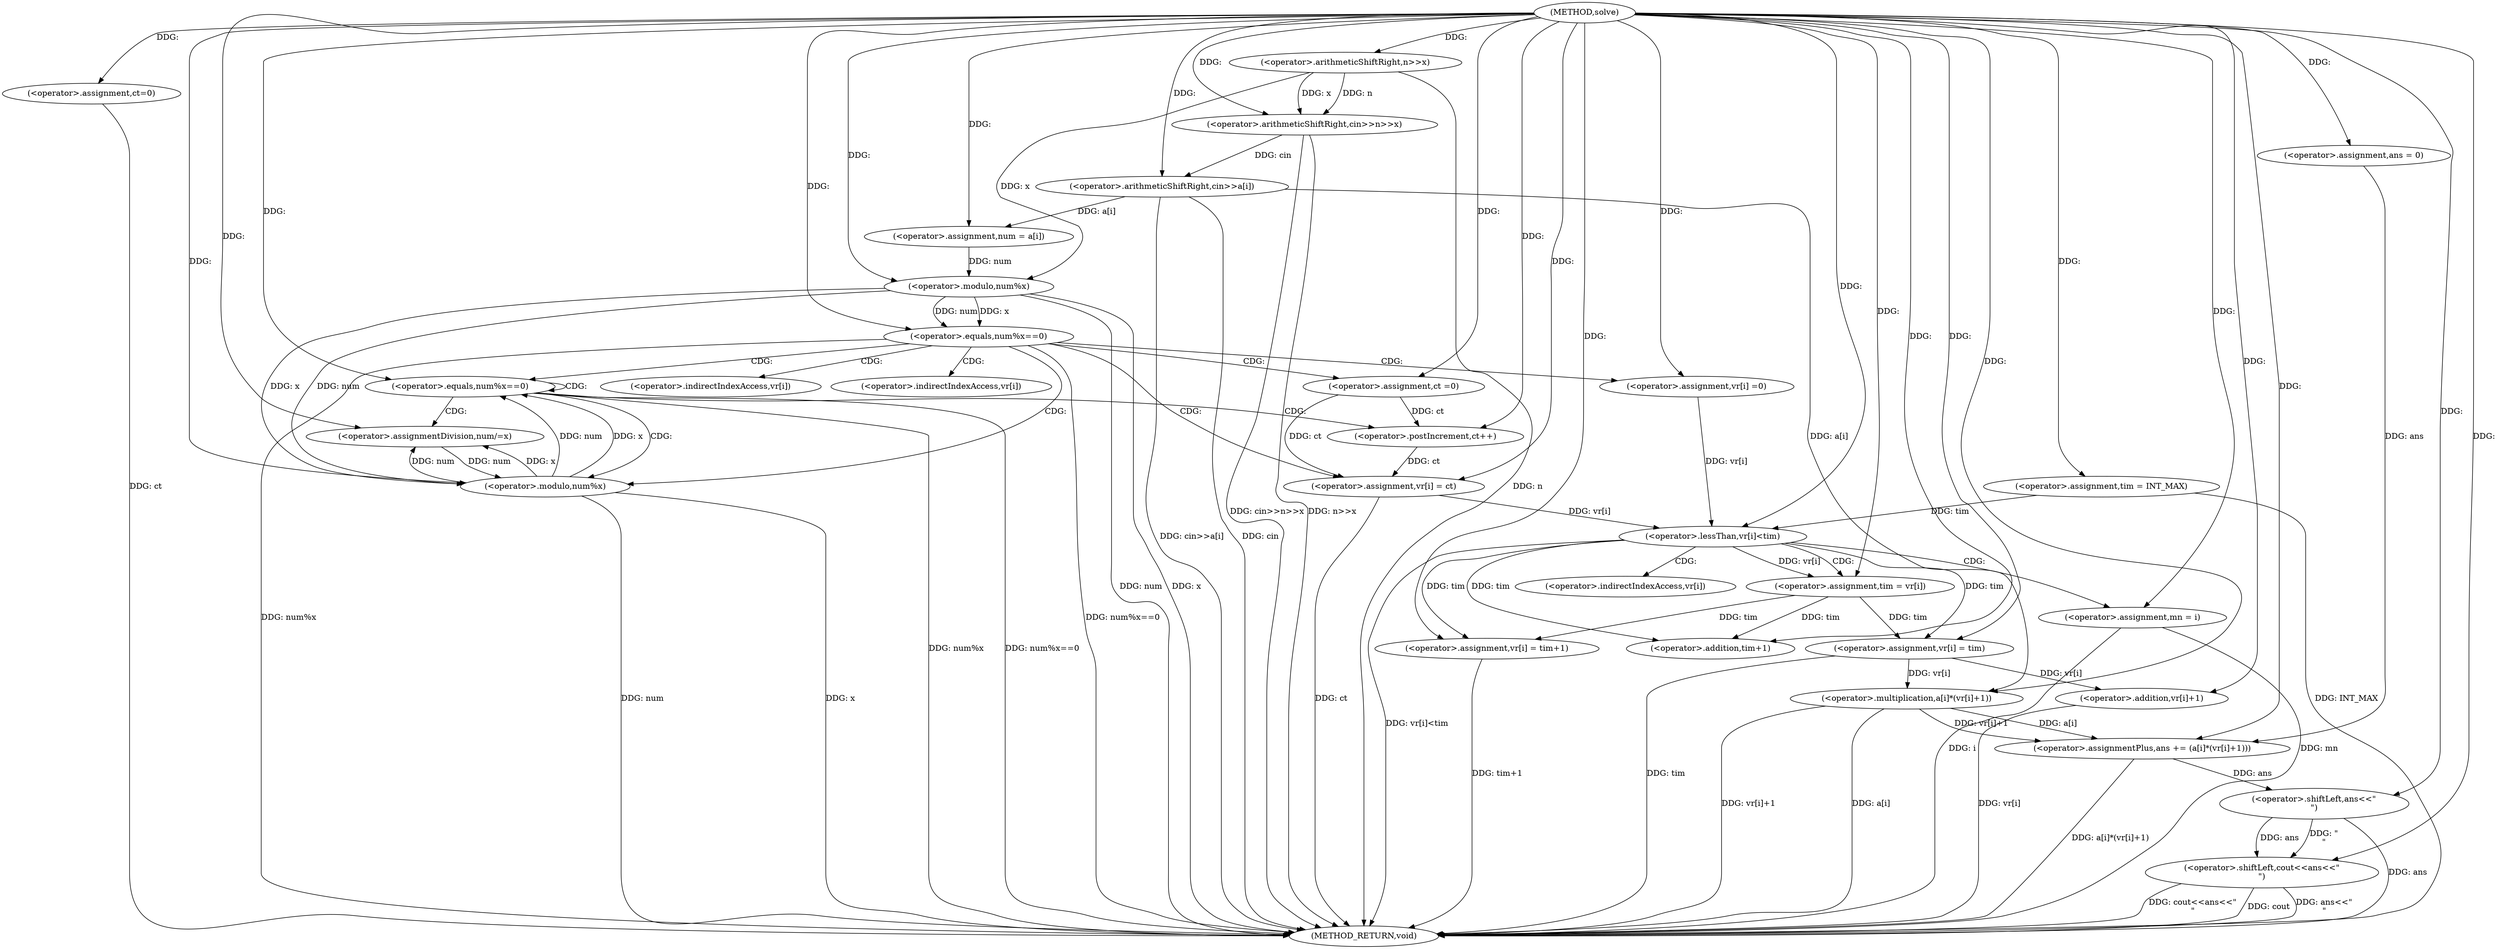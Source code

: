 digraph "solve" {  
"1000117" [label = "(METHOD,solve)" ]
"1000235" [label = "(METHOD_RETURN,void)" ]
"1000121" [label = "(<operator>.arithmeticShiftRight,cin>>n>>x)" ]
"1000136" [label = "(<operator>.assignment,ct=0)" ]
"1000181" [label = "(<operator>.assignment,tim = INT_MAX)" ]
"1000215" [label = "(<operator>.assignment,ans = 0)" ]
"1000230" [label = "(<operator>.shiftLeft,cout<<ans<<\"\n\")" ]
"1000128" [label = "(<operator>.arithmeticShiftRight,cin>>a[i])" ]
"1000140" [label = "(<operator>.assignment,num = a[i])" ]
"1000201" [label = "(<operator>.assignment,vr[i] = tim+1)" ]
"1000209" [label = "(<operator>.assignment,vr[i] = tim)" ]
"1000219" [label = "(<operator>.assignmentPlus,ans += (a[i]*(vr[i]+1)))" ]
"1000123" [label = "(<operator>.arithmeticShiftRight,n>>x)" ]
"1000146" [label = "(<operator>.equals,num%x==0)" ]
"1000186" [label = "(<operator>.lessThan,vr[i]<tim)" ]
"1000232" [label = "(<operator>.shiftLeft,ans<<\"\n\")" ]
"1000152" [label = "(<operator>.assignment,ct =0)" ]
"1000167" [label = "(<operator>.assignment,vr[i] = ct)" ]
"1000192" [label = "(<operator>.assignment,mn = i)" ]
"1000195" [label = "(<operator>.assignment,tim = vr[i])" ]
"1000205" [label = "(<operator>.addition,tim+1)" ]
"1000221" [label = "(<operator>.multiplication,a[i]*(vr[i]+1))" ]
"1000147" [label = "(<operator>.modulo,num%x)" ]
"1000156" [label = "(<operator>.equals,num%x==0)" ]
"1000174" [label = "(<operator>.assignment,vr[i] =0)" ]
"1000225" [label = "(<operator>.addition,vr[i]+1)" ]
"1000162" [label = "(<operator>.postIncrement,ct++)" ]
"1000164" [label = "(<operator>.assignmentDivision,num/=x)" ]
"1000157" [label = "(<operator>.modulo,num%x)" ]
"1000168" [label = "(<operator>.indirectIndexAccess,vr[i])" ]
"1000197" [label = "(<operator>.indirectIndexAccess,vr[i])" ]
"1000175" [label = "(<operator>.indirectIndexAccess,vr[i])" ]
  "1000123" -> "1000235"  [ label = "DDG: n"] 
  "1000121" -> "1000235"  [ label = "DDG: n>>x"] 
  "1000121" -> "1000235"  [ label = "DDG: cin>>n>>x"] 
  "1000128" -> "1000235"  [ label = "DDG: cin"] 
  "1000128" -> "1000235"  [ label = "DDG: cin>>a[i]"] 
  "1000136" -> "1000235"  [ label = "DDG: ct"] 
  "1000147" -> "1000235"  [ label = "DDG: num"] 
  "1000147" -> "1000235"  [ label = "DDG: x"] 
  "1000146" -> "1000235"  [ label = "DDG: num%x"] 
  "1000146" -> "1000235"  [ label = "DDG: num%x==0"] 
  "1000157" -> "1000235"  [ label = "DDG: num"] 
  "1000157" -> "1000235"  [ label = "DDG: x"] 
  "1000156" -> "1000235"  [ label = "DDG: num%x"] 
  "1000156" -> "1000235"  [ label = "DDG: num%x==0"] 
  "1000167" -> "1000235"  [ label = "DDG: ct"] 
  "1000186" -> "1000235"  [ label = "DDG: vr[i]<tim"] 
  "1000192" -> "1000235"  [ label = "DDG: mn"] 
  "1000192" -> "1000235"  [ label = "DDG: i"] 
  "1000201" -> "1000235"  [ label = "DDG: tim+1"] 
  "1000209" -> "1000235"  [ label = "DDG: tim"] 
  "1000221" -> "1000235"  [ label = "DDG: a[i]"] 
  "1000225" -> "1000235"  [ label = "DDG: vr[i]"] 
  "1000221" -> "1000235"  [ label = "DDG: vr[i]+1"] 
  "1000219" -> "1000235"  [ label = "DDG: a[i]*(vr[i]+1)"] 
  "1000232" -> "1000235"  [ label = "DDG: ans"] 
  "1000230" -> "1000235"  [ label = "DDG: ans<<\"\n\""] 
  "1000230" -> "1000235"  [ label = "DDG: cout<<ans<<\"\n\""] 
  "1000181" -> "1000235"  [ label = "DDG: INT_MAX"] 
  "1000230" -> "1000235"  [ label = "DDG: cout"] 
  "1000117" -> "1000136"  [ label = "DDG: "] 
  "1000117" -> "1000181"  [ label = "DDG: "] 
  "1000117" -> "1000215"  [ label = "DDG: "] 
  "1000117" -> "1000121"  [ label = "DDG: "] 
  "1000123" -> "1000121"  [ label = "DDG: n"] 
  "1000123" -> "1000121"  [ label = "DDG: x"] 
  "1000128" -> "1000140"  [ label = "DDG: a[i]"] 
  "1000117" -> "1000201"  [ label = "DDG: "] 
  "1000186" -> "1000201"  [ label = "DDG: tim"] 
  "1000195" -> "1000201"  [ label = "DDG: tim"] 
  "1000117" -> "1000209"  [ label = "DDG: "] 
  "1000186" -> "1000209"  [ label = "DDG: tim"] 
  "1000195" -> "1000209"  [ label = "DDG: tim"] 
  "1000221" -> "1000219"  [ label = "DDG: a[i]"] 
  "1000221" -> "1000219"  [ label = "DDG: vr[i]+1"] 
  "1000117" -> "1000230"  [ label = "DDG: "] 
  "1000232" -> "1000230"  [ label = "DDG: \"\n\""] 
  "1000232" -> "1000230"  [ label = "DDG: ans"] 
  "1000117" -> "1000123"  [ label = "DDG: "] 
  "1000121" -> "1000128"  [ label = "DDG: cin"] 
  "1000117" -> "1000128"  [ label = "DDG: "] 
  "1000117" -> "1000140"  [ label = "DDG: "] 
  "1000215" -> "1000219"  [ label = "DDG: ans"] 
  "1000117" -> "1000219"  [ label = "DDG: "] 
  "1000219" -> "1000232"  [ label = "DDG: ans"] 
  "1000117" -> "1000232"  [ label = "DDG: "] 
  "1000147" -> "1000146"  [ label = "DDG: num"] 
  "1000147" -> "1000146"  [ label = "DDG: x"] 
  "1000117" -> "1000146"  [ label = "DDG: "] 
  "1000117" -> "1000152"  [ label = "DDG: "] 
  "1000152" -> "1000167"  [ label = "DDG: ct"] 
  "1000162" -> "1000167"  [ label = "DDG: ct"] 
  "1000117" -> "1000167"  [ label = "DDG: "] 
  "1000174" -> "1000186"  [ label = "DDG: vr[i]"] 
  "1000167" -> "1000186"  [ label = "DDG: vr[i]"] 
  "1000181" -> "1000186"  [ label = "DDG: tim"] 
  "1000117" -> "1000186"  [ label = "DDG: "] 
  "1000117" -> "1000192"  [ label = "DDG: "] 
  "1000186" -> "1000195"  [ label = "DDG: vr[i]"] 
  "1000186" -> "1000205"  [ label = "DDG: tim"] 
  "1000195" -> "1000205"  [ label = "DDG: tim"] 
  "1000117" -> "1000205"  [ label = "DDG: "] 
  "1000128" -> "1000221"  [ label = "DDG: a[i]"] 
  "1000209" -> "1000221"  [ label = "DDG: vr[i]"] 
  "1000117" -> "1000221"  [ label = "DDG: "] 
  "1000140" -> "1000147"  [ label = "DDG: num"] 
  "1000117" -> "1000147"  [ label = "DDG: "] 
  "1000123" -> "1000147"  [ label = "DDG: x"] 
  "1000117" -> "1000174"  [ label = "DDG: "] 
  "1000117" -> "1000195"  [ label = "DDG: "] 
  "1000209" -> "1000225"  [ label = "DDG: vr[i]"] 
  "1000117" -> "1000225"  [ label = "DDG: "] 
  "1000157" -> "1000156"  [ label = "DDG: x"] 
  "1000157" -> "1000156"  [ label = "DDG: num"] 
  "1000117" -> "1000156"  [ label = "DDG: "] 
  "1000157" -> "1000164"  [ label = "DDG: x"] 
  "1000117" -> "1000164"  [ label = "DDG: "] 
  "1000147" -> "1000157"  [ label = "DDG: num"] 
  "1000164" -> "1000157"  [ label = "DDG: num"] 
  "1000117" -> "1000157"  [ label = "DDG: "] 
  "1000147" -> "1000157"  [ label = "DDG: x"] 
  "1000152" -> "1000162"  [ label = "DDG: ct"] 
  "1000117" -> "1000162"  [ label = "DDG: "] 
  "1000157" -> "1000164"  [ label = "DDG: num"] 
  "1000146" -> "1000168"  [ label = "CDG: "] 
  "1000146" -> "1000174"  [ label = "CDG: "] 
  "1000146" -> "1000167"  [ label = "CDG: "] 
  "1000146" -> "1000175"  [ label = "CDG: "] 
  "1000146" -> "1000156"  [ label = "CDG: "] 
  "1000146" -> "1000152"  [ label = "CDG: "] 
  "1000146" -> "1000157"  [ label = "CDG: "] 
  "1000186" -> "1000195"  [ label = "CDG: "] 
  "1000186" -> "1000197"  [ label = "CDG: "] 
  "1000186" -> "1000192"  [ label = "CDG: "] 
  "1000156" -> "1000164"  [ label = "CDG: "] 
  "1000156" -> "1000156"  [ label = "CDG: "] 
  "1000156" -> "1000162"  [ label = "CDG: "] 
  "1000156" -> "1000157"  [ label = "CDG: "] 
}
